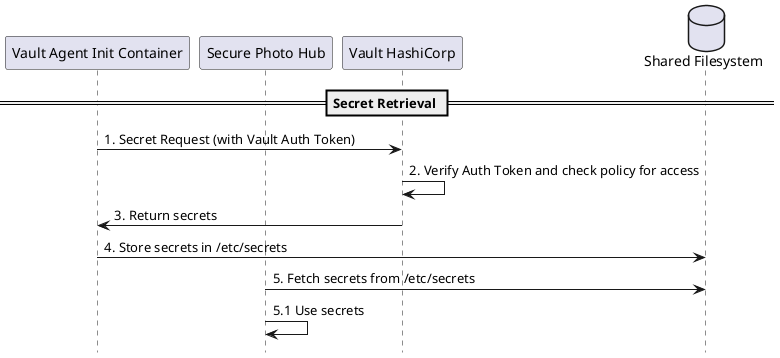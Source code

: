 @startuml
hide footbox

participant "Vault Agent Init Container" as VaultAgent
participant "Secure Photo Hub" as SecurePhotoHub
participant "Vault HashiCorp" as Vault
database "Shared Filesystem" as Filesystem

== Secret Retrieval ==
VaultAgent -> Vault: 1. Secret Request (with Vault Auth Token)
Vault -> Vault: 2. Verify Auth Token and check policy for access
Vault -> VaultAgent: 3. Return secrets
VaultAgent -> Filesystem: 4. Store secrets in /etc/secrets
SecurePhotoHub -> Filesystem: 5. Fetch secrets from /etc/secrets
SecurePhotoHub -> SecurePhotoHub: 5.1 Use secrets

@enduml